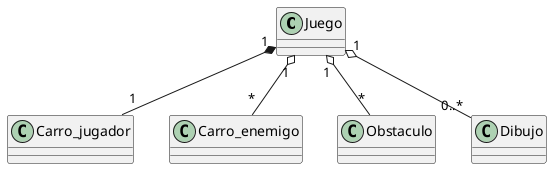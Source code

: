@startuml roadfighters

class Juego {}
class Carro_jugador {}
class Carro_enemigo {}
class Obstaculo {}
class Dibujo {}

Juego "1" *-- "1" Carro_jugador
Juego "1" o-- "*" Obstaculo
Juego "1" o-- "*" Carro_enemigo
Juego "1" o-- "0..*" Dibujo

@enduml